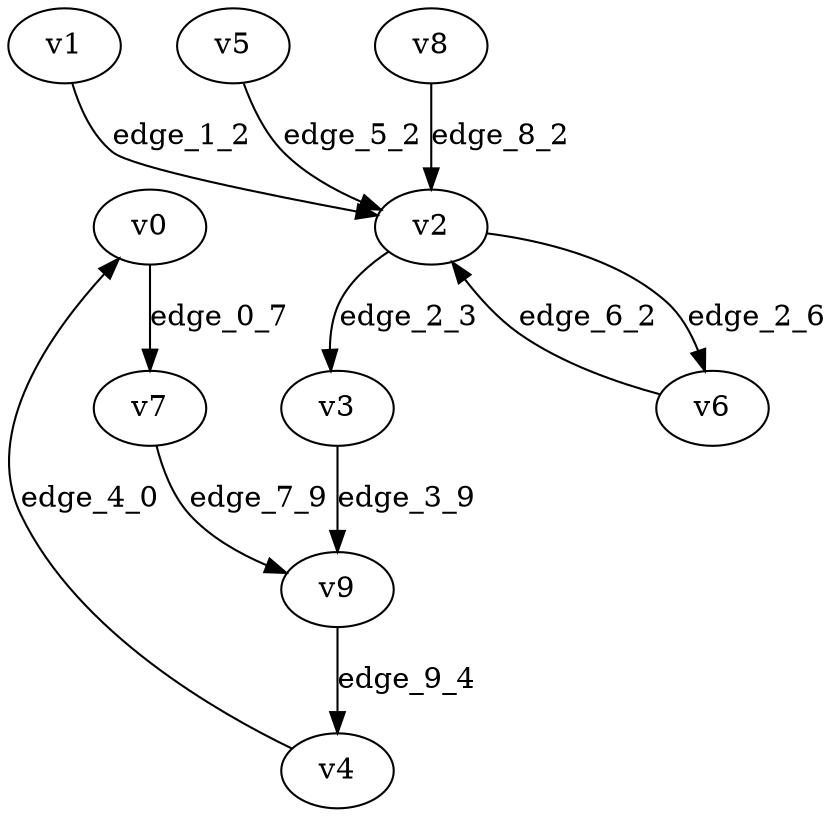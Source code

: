 digraph G {
    // Stochastic discounted game

    v0 [name="v0", player=-1];
    v1 [name="v1", player=1];
    v2 [name="v2", player=-1];
    v3 [name="v3", player=1];
    v4 [name="v4", player=1];
    v5 [name="v5", player=0];
    v6 [name="v6", player=1];
    v7 [name="v7", player=0];
    v8 [name="v8", player=0];
    v9 [name="v9", player=-1];

    v0 -> v7 [label="edge_0_7", probability=1.000000];
    v1 -> v2 [label="edge_1_2", weight=-3.484783, discount=0.588071];
    v2 -> v6 [label="edge_2_6", probability=0.445715];
    v2 -> v3 [label="edge_2_3", probability=0.554285];
    v3 -> v9 [label="edge_3_9", weight=3.971237, discount=0.545250];
    v4 -> v0 [label="edge_4_0", weight=-0.102139, discount=0.814004];
    v5 -> v2 [label="edge_5_2", weight=-5.387149, discount=0.230834];
    v6 -> v2 [label="edge_6_2", weight=-6.997109, discount=0.172477];
    v7 -> v9 [label="edge_7_9", weight=-9.933364, discount=0.102548];
    v8 -> v2 [label="edge_8_2", weight=7.718782, discount=0.768211];
    v9 -> v4 [label="edge_9_4", probability=1.000000];
}